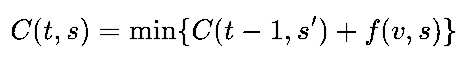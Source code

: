 <mxfile version="20.6.2" type="device"><diagram id="lghzzd2-Mt9CC5J3VY8_" name="Page-1"><mxGraphModel dx="337" dy="164" grid="0" gridSize="10" guides="1" tooltips="1" connect="1" arrows="1" fold="1" page="0" pageScale="1" pageWidth="850" pageHeight="1100" math="1" shadow="0"><root><mxCell id="0"/><mxCell id="1" parent="0"/><mxCell id="leuorVqUxEyA--_NxZtk-1" value="$$ C(t, s) = \min \{C(t-1, s') + f(v, s) \} $$" style="text;html=1;strokeColor=none;fillColor=none;align=center;verticalAlign=middle;whiteSpace=wrap;rounded=0;" vertex="1" parent="1"><mxGeometry x="108" y="235" width="234" height="30" as="geometry"/></mxCell></root></mxGraphModel></diagram></mxfile>